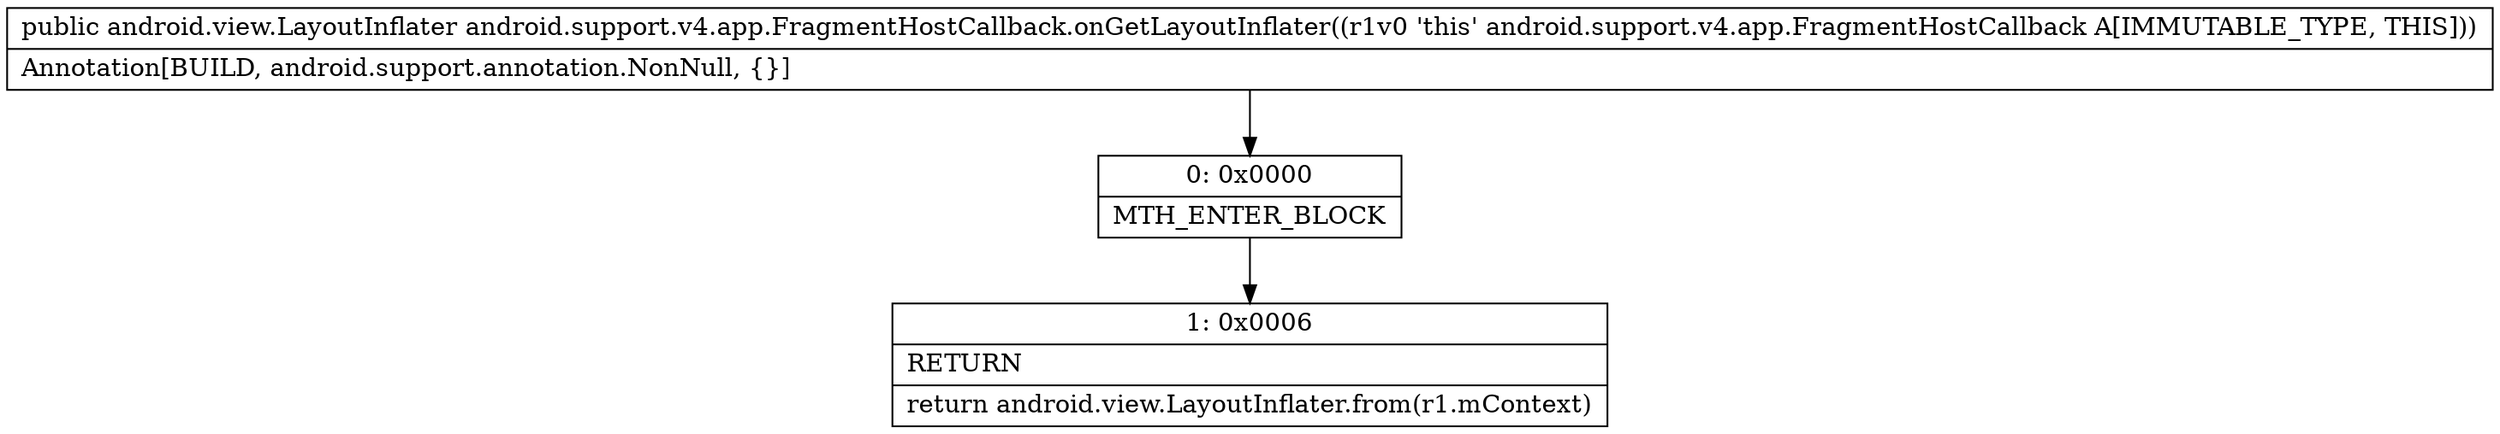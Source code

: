 digraph "CFG forandroid.support.v4.app.FragmentHostCallback.onGetLayoutInflater()Landroid\/view\/LayoutInflater;" {
Node_0 [shape=record,label="{0\:\ 0x0000|MTH_ENTER_BLOCK\l}"];
Node_1 [shape=record,label="{1\:\ 0x0006|RETURN\l|return android.view.LayoutInflater.from(r1.mContext)\l}"];
MethodNode[shape=record,label="{public android.view.LayoutInflater android.support.v4.app.FragmentHostCallback.onGetLayoutInflater((r1v0 'this' android.support.v4.app.FragmentHostCallback A[IMMUTABLE_TYPE, THIS]))  | Annotation[BUILD, android.support.annotation.NonNull, \{\}]\l}"];
MethodNode -> Node_0;
Node_0 -> Node_1;
}

